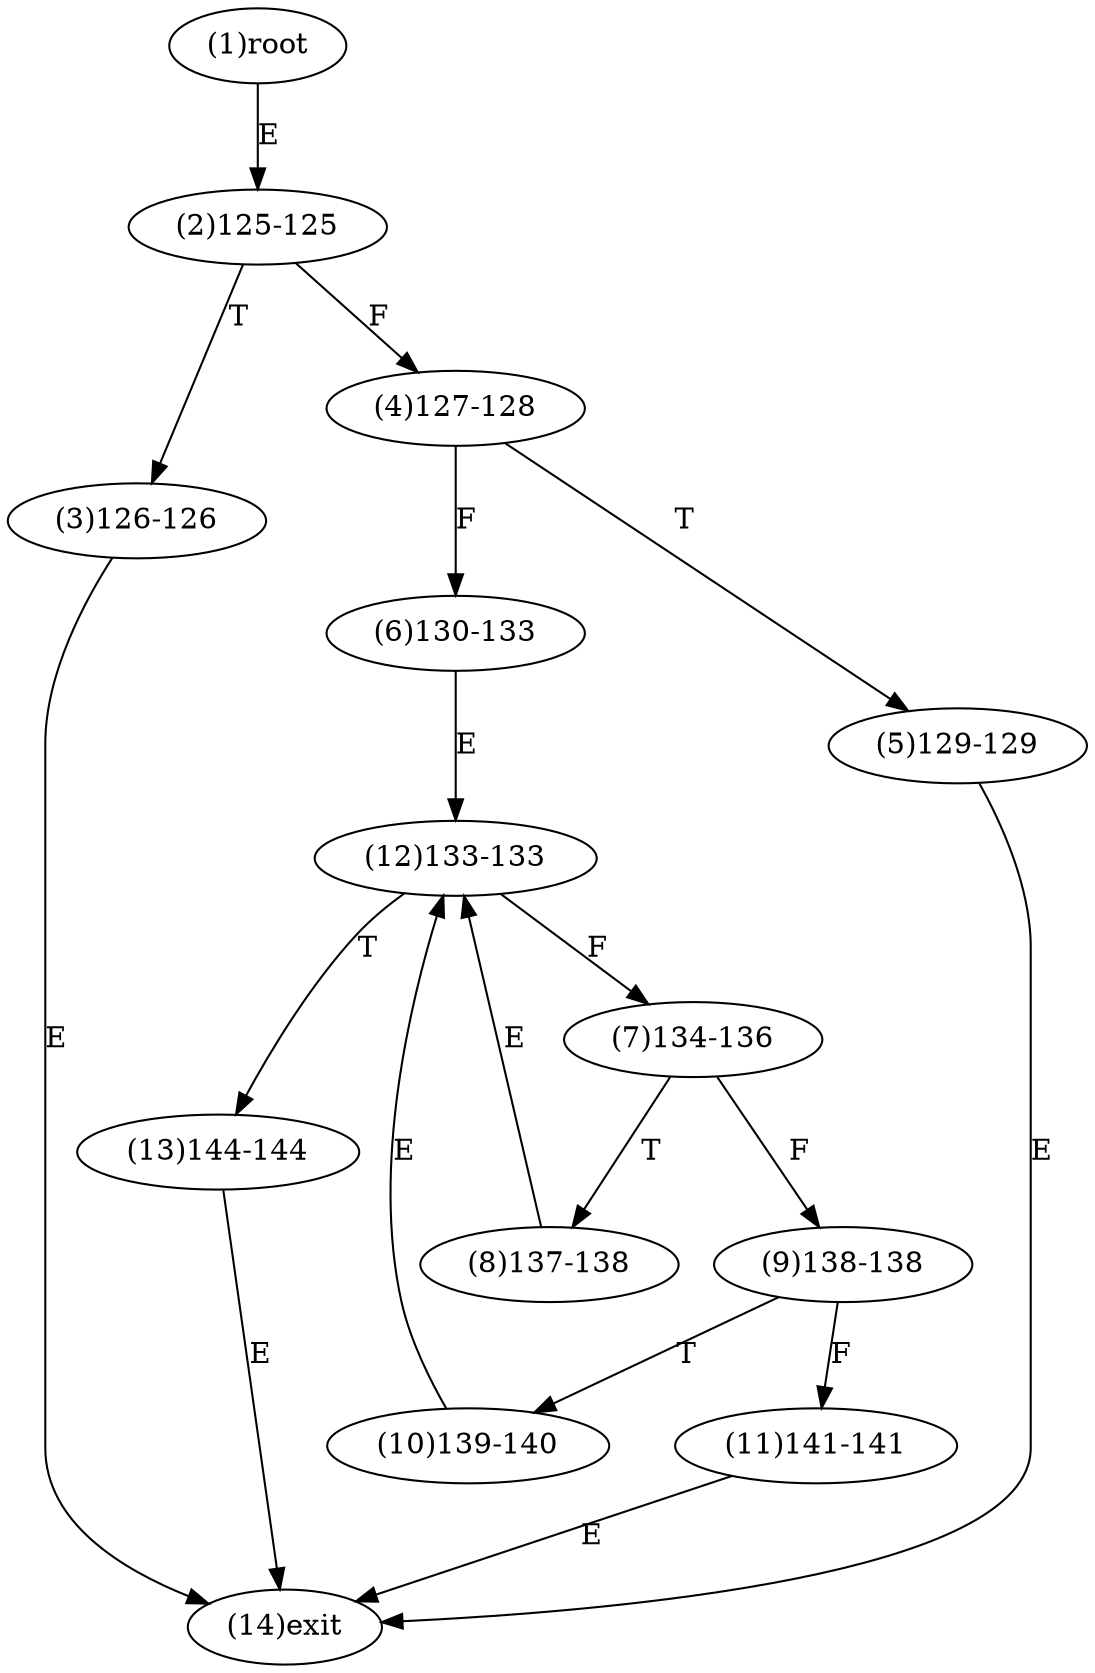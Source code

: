 digraph "" { 
1[ label="(1)root"];
2[ label="(2)125-125"];
3[ label="(3)126-126"];
4[ label="(4)127-128"];
5[ label="(5)129-129"];
6[ label="(6)130-133"];
7[ label="(7)134-136"];
8[ label="(8)137-138"];
9[ label="(9)138-138"];
10[ label="(10)139-140"];
11[ label="(11)141-141"];
12[ label="(12)133-133"];
13[ label="(13)144-144"];
14[ label="(14)exit"];
1->2[ label="E"];
2->4[ label="F"];
2->3[ label="T"];
3->14[ label="E"];
4->6[ label="F"];
4->5[ label="T"];
5->14[ label="E"];
6->12[ label="E"];
7->9[ label="F"];
7->8[ label="T"];
8->12[ label="E"];
9->11[ label="F"];
9->10[ label="T"];
10->12[ label="E"];
11->14[ label="E"];
12->7[ label="F"];
12->13[ label="T"];
13->14[ label="E"];
}